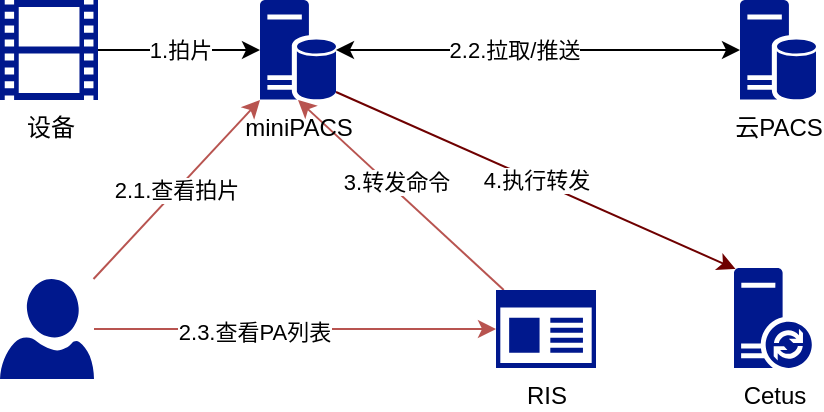 <mxfile version="13.9.9" type="device"><diagram id="SZa3TgbnNXgV8oUdbBr0" name="第 1 页"><mxGraphModel dx="1086" dy="806" grid="1" gridSize="10" guides="1" tooltips="1" connect="1" arrows="1" fold="1" page="1" pageScale="1" pageWidth="1169" pageHeight="827" math="0" shadow="0"><root><mxCell id="0"/><mxCell id="1" parent="0"/><mxCell id="ZRvQgyzYb94r8kGhgEd--1" value="1.拍片" style="edgeStyle=orthogonalEdgeStyle;rounded=0;orthogonalLoop=1;jettySize=auto;html=1;entryX=0;entryY=0.5;entryDx=0;entryDy=0;entryPerimeter=0;" edge="1" parent="1" source="ZRvQgyzYb94r8kGhgEd--2" target="ZRvQgyzYb94r8kGhgEd--13"><mxGeometry relative="1" as="geometry"><mxPoint x="220" y="85" as="targetPoint"/></mxGeometry></mxCell><mxCell id="ZRvQgyzYb94r8kGhgEd--2" value="设备" style="aspect=fixed;pointerEvents=1;shadow=0;dashed=0;html=1;strokeColor=none;labelPosition=center;verticalLabelPosition=bottom;verticalAlign=top;align=center;fillColor=#00188D;shape=mxgraph.mscae.general.video" vertex="1" parent="1"><mxGeometry x="100" y="60" width="49" height="50" as="geometry"/></mxCell><mxCell id="ZRvQgyzYb94r8kGhgEd--3" style="rounded=0;orthogonalLoop=1;jettySize=auto;html=1;entryX=0.5;entryY=1;entryDx=0;entryDy=0;entryPerimeter=0;fillColor=#f8cecc;strokeColor=#b85450;" edge="1" parent="1" source="ZRvQgyzYb94r8kGhgEd--5" target="ZRvQgyzYb94r8kGhgEd--13"><mxGeometry relative="1" as="geometry"/></mxCell><mxCell id="ZRvQgyzYb94r8kGhgEd--4" value="3.转发命令" style="edgeLabel;html=1;align=center;verticalAlign=middle;resizable=0;points=[];" vertex="1" connectable="0" parent="ZRvQgyzYb94r8kGhgEd--3"><mxGeometry x="0.087" y="-3" relative="1" as="geometry"><mxPoint as="offset"/></mxGeometry></mxCell><mxCell id="ZRvQgyzYb94r8kGhgEd--5" value="RIS" style="aspect=fixed;pointerEvents=1;shadow=0;dashed=0;html=1;strokeColor=none;labelPosition=center;verticalLabelPosition=bottom;verticalAlign=top;align=center;fillColor=#00188D;shape=mxgraph.mscae.enterprise.app_generic" vertex="1" parent="1"><mxGeometry x="348" y="205" width="50" height="39" as="geometry"/></mxCell><mxCell id="ZRvQgyzYb94r8kGhgEd--6" value="4.执行转发" style="edgeStyle=none;rounded=0;orthogonalLoop=1;jettySize=auto;html=1;entryX=0.02;entryY=0.01;entryDx=0;entryDy=0;entryPerimeter=0;exitX=1;exitY=0.92;exitDx=0;exitDy=0;exitPerimeter=0;fillColor=#a20025;strokeColor=#6F0000;" edge="1" parent="1" source="ZRvQgyzYb94r8kGhgEd--13" target="ZRvQgyzYb94r8kGhgEd--8"><mxGeometry relative="1" as="geometry"/></mxCell><mxCell id="ZRvQgyzYb94r8kGhgEd--7" value="云PACS" style="aspect=fixed;pointerEvents=1;shadow=0;dashed=0;html=1;strokeColor=none;labelPosition=center;verticalLabelPosition=bottom;verticalAlign=top;align=center;fillColor=#00188D;shape=mxgraph.mscae.enterprise.database_server" vertex="1" parent="1"><mxGeometry x="470" y="60" width="38" height="50" as="geometry"/></mxCell><mxCell id="ZRvQgyzYb94r8kGhgEd--8" value="Cetus" style="aspect=fixed;pointerEvents=1;shadow=0;dashed=0;html=1;strokeColor=none;labelPosition=center;verticalLabelPosition=bottom;verticalAlign=top;align=center;fillColor=#00188D;shape=mxgraph.mscae.enterprise.database_synchronization" vertex="1" parent="1"><mxGeometry x="467" y="194" width="39" height="50" as="geometry"/></mxCell><mxCell id="ZRvQgyzYb94r8kGhgEd--9" style="edgeStyle=none;rounded=0;orthogonalLoop=1;jettySize=auto;html=1;entryX=0;entryY=0.5;entryDx=0;entryDy=0;entryPerimeter=0;fillColor=#f8cecc;strokeColor=#b85450;" edge="1" parent="1" source="ZRvQgyzYb94r8kGhgEd--12" target="ZRvQgyzYb94r8kGhgEd--5"><mxGeometry relative="1" as="geometry"/></mxCell><mxCell id="ZRvQgyzYb94r8kGhgEd--10" value="2.3.查看PA列表" style="edgeLabel;html=1;align=center;verticalAlign=middle;resizable=0;points=[];" vertex="1" connectable="0" parent="ZRvQgyzYb94r8kGhgEd--9"><mxGeometry x="-0.207" y="-1" relative="1" as="geometry"><mxPoint as="offset"/></mxGeometry></mxCell><mxCell id="ZRvQgyzYb94r8kGhgEd--11" value="2.1.查看拍片" style="edgeStyle=none;rounded=0;orthogonalLoop=1;jettySize=auto;html=1;entryX=0;entryY=1;entryDx=0;entryDy=0;entryPerimeter=0;fillColor=#f8cecc;strokeColor=#b85450;" edge="1" parent="1" source="ZRvQgyzYb94r8kGhgEd--12" target="ZRvQgyzYb94r8kGhgEd--13"><mxGeometry relative="1" as="geometry"><mxPoint x="220" y="110" as="targetPoint"/></mxGeometry></mxCell><mxCell id="ZRvQgyzYb94r8kGhgEd--12" value="" style="aspect=fixed;pointerEvents=1;shadow=0;dashed=0;html=1;strokeColor=none;labelPosition=center;verticalLabelPosition=bottom;verticalAlign=top;align=center;fillColor=#00188D;shape=mxgraph.azure.user" vertex="1" parent="1"><mxGeometry x="100" y="199.5" width="47" height="50" as="geometry"/></mxCell><mxCell id="ZRvQgyzYb94r8kGhgEd--13" value="miniPACS" style="aspect=fixed;pointerEvents=1;shadow=0;dashed=0;html=1;strokeColor=none;labelPosition=center;verticalLabelPosition=bottom;verticalAlign=top;align=center;fillColor=#00188D;shape=mxgraph.mscae.enterprise.database_server" vertex="1" parent="1"><mxGeometry x="230" y="60" width="38" height="50" as="geometry"/></mxCell><mxCell id="ZRvQgyzYb94r8kGhgEd--14" value="" style="endArrow=classic;startArrow=classic;html=1;entryX=0;entryY=0.5;entryDx=0;entryDy=0;entryPerimeter=0;exitX=1;exitY=0.5;exitDx=0;exitDy=0;exitPerimeter=0;" edge="1" parent="1" source="ZRvQgyzYb94r8kGhgEd--13" target="ZRvQgyzYb94r8kGhgEd--7"><mxGeometry width="50" height="50" relative="1" as="geometry"><mxPoint x="380" y="124" as="sourcePoint"/><mxPoint x="430" y="74" as="targetPoint"/></mxGeometry></mxCell><mxCell id="ZRvQgyzYb94r8kGhgEd--15" value="2.2.拉取/推送" style="edgeLabel;html=1;align=center;verticalAlign=middle;resizable=0;points=[];" vertex="1" connectable="0" parent="ZRvQgyzYb94r8kGhgEd--14"><mxGeometry x="-0.119" y="-2" relative="1" as="geometry"><mxPoint y="-2" as="offset"/></mxGeometry></mxCell></root></mxGraphModel></diagram></mxfile>